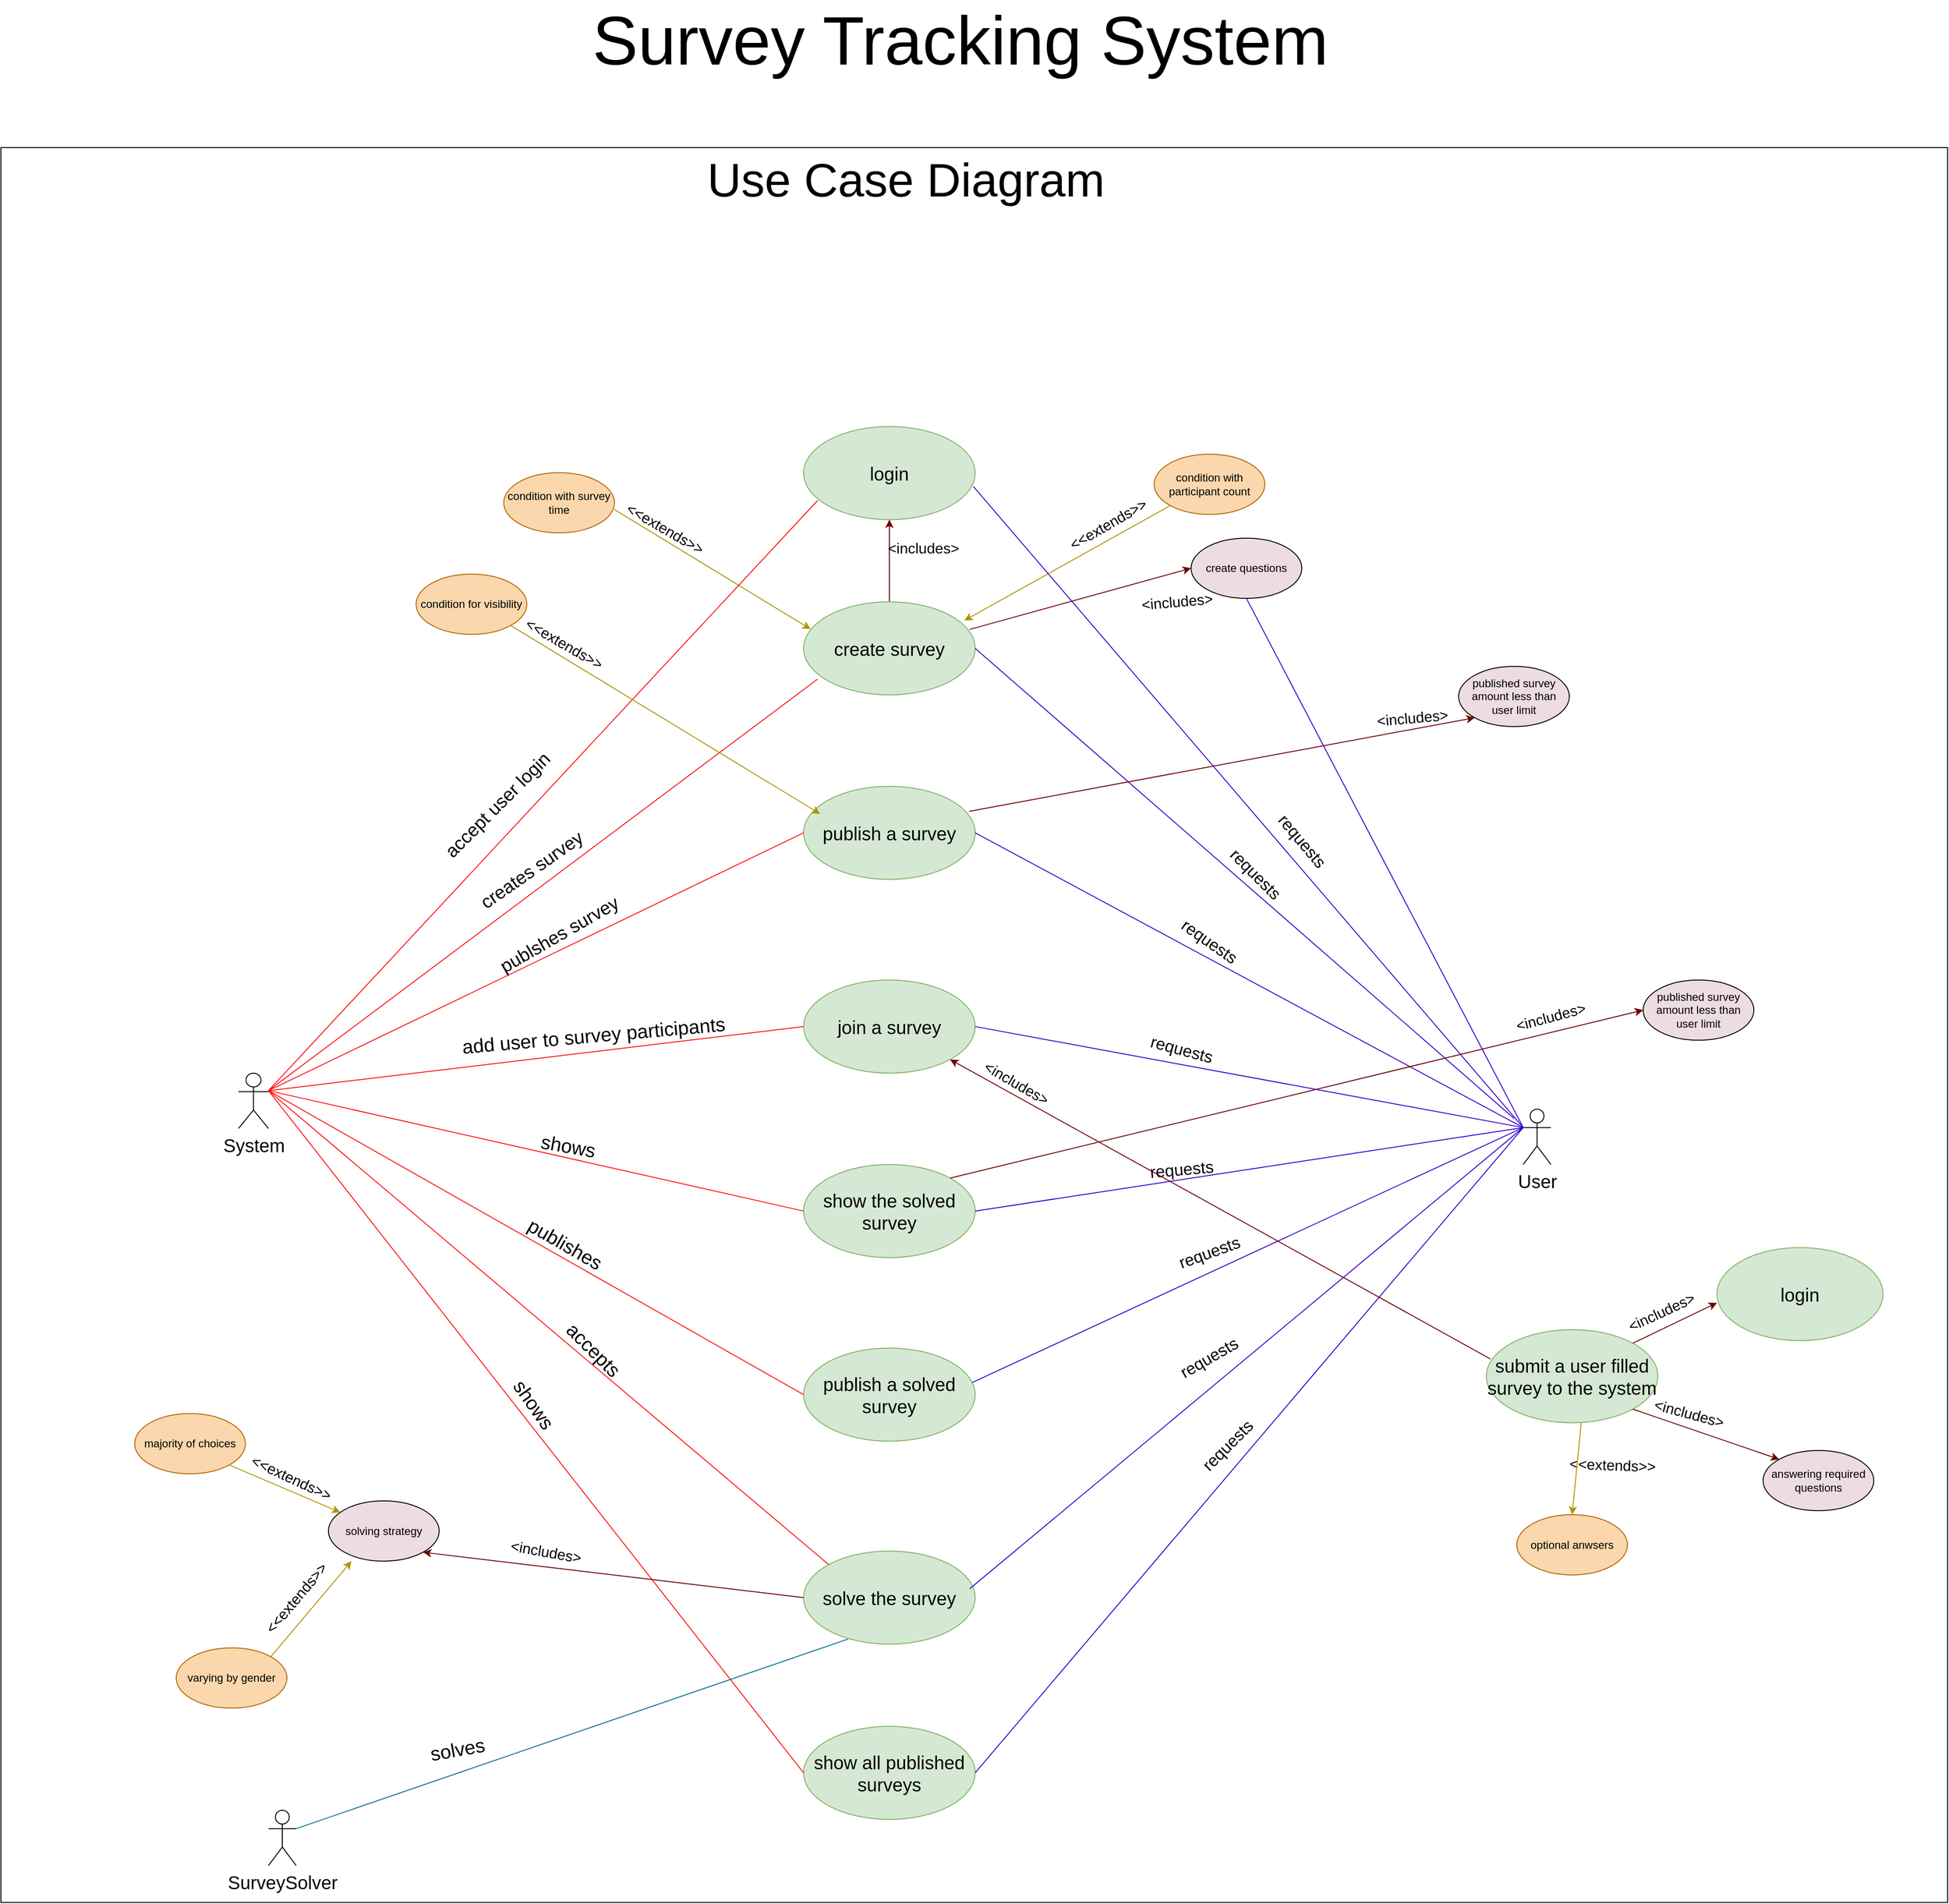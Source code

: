 <mxfile version="14.6.13" type="device"><diagram id="tJp6Q3jZht2qvNUr4CzY" name="Sayfa -1"><mxGraphModel dx="24427" dy="18613" grid="1" gridSize="10" guides="1" tooltips="1" connect="1" arrows="1" fold="1" page="0" pageScale="1" pageWidth="827" pageHeight="1169" background="none" math="0" shadow="0"><root><mxCell id="0"/><mxCell id="1" parent="0"/><mxCell id="GwNBW3jyYdf9xWcxUKSw-200" value="" style="rounded=0;whiteSpace=wrap;html=1;fontSize=20;" parent="1" vertex="1"><mxGeometry x="-17600" y="-14030" width="2110" height="1902.32" as="geometry"/></mxCell><mxCell id="JtRt4AZwp5KvkGr8meOX-150" value="User" style="shape=umlActor;verticalLabelPosition=bottom;verticalAlign=top;html=1;outlineConnect=0;fontSize=20;" parent="1" vertex="1"><mxGeometry x="-15950" y="-12987.68" width="30" height="60" as="geometry"/></mxCell><mxCell id="JtRt4AZwp5KvkGr8meOX-151" value="System" style="shape=umlActor;verticalLabelPosition=bottom;verticalAlign=top;html=1;outlineConnect=0;fontSize=20;" parent="1" vertex="1"><mxGeometry x="-17342.5" y="-13026.68" width="32.5" height="60" as="geometry"/></mxCell><mxCell id="JtRt4AZwp5KvkGr8meOX-152" value="SurveySolver" style="shape=umlActor;verticalLabelPosition=bottom;verticalAlign=top;html=1;outlineConnect=0;fontSize=20;" parent="1" vertex="1"><mxGeometry x="-17310" y="-12227.68" width="30" height="60" as="geometry"/></mxCell><mxCell id="JtRt4AZwp5KvkGr8meOX-154" value="login" style="ellipse;whiteSpace=wrap;html=1;fontSize=20;fillColor=#d5e8d4;strokeColor=#82b366;" parent="1" vertex="1"><mxGeometry x="-16730" y="-13727.68" width="186" height="101" as="geometry"/></mxCell><mxCell id="JtRt4AZwp5KvkGr8meOX-189" style="edgeStyle=orthogonalEdgeStyle;rounded=0;orthogonalLoop=1;jettySize=auto;html=1;entryX=0.5;entryY=1;entryDx=0;entryDy=0;strokeColor=#6F0000;fillColor=#a20025;" parent="1" source="JtRt4AZwp5KvkGr8meOX-157" target="JtRt4AZwp5KvkGr8meOX-154" edge="1"><mxGeometry relative="1" as="geometry"/></mxCell><mxCell id="JtRt4AZwp5KvkGr8meOX-157" value="create survey" style="ellipse;whiteSpace=wrap;html=1;fontSize=20;fillColor=#d5e8d4;strokeColor=#82b366;" parent="1" vertex="1"><mxGeometry x="-16730" y="-13537.68" width="186" height="101" as="geometry"/></mxCell><mxCell id="JtRt4AZwp5KvkGr8meOX-158" value="publish a survey" style="ellipse;whiteSpace=wrap;html=1;fontSize=20;fillColor=#d5e8d4;strokeColor=#82b366;" parent="1" vertex="1"><mxGeometry x="-16730" y="-13337.68" width="186" height="101" as="geometry"/></mxCell><mxCell id="JtRt4AZwp5KvkGr8meOX-159" value="join a survey" style="ellipse;whiteSpace=wrap;html=1;fontSize=20;fillColor=#d5e8d4;strokeColor=#82b366;" parent="1" vertex="1"><mxGeometry x="-16730" y="-13127.68" width="186" height="101" as="geometry"/></mxCell><mxCell id="JtRt4AZwp5KvkGr8meOX-160" value="show the solved survey" style="ellipse;whiteSpace=wrap;html=1;fontSize=20;fillColor=#d5e8d4;strokeColor=#82b366;" parent="1" vertex="1"><mxGeometry x="-16730" y="-12927.68" width="186" height="101" as="geometry"/></mxCell><mxCell id="JtRt4AZwp5KvkGr8meOX-161" value="publish a solved survey" style="ellipse;whiteSpace=wrap;html=1;fontSize=20;fillColor=#d5e8d4;strokeColor=#82b366;" parent="1" vertex="1"><mxGeometry x="-16730" y="-12728.68" width="186" height="101" as="geometry"/></mxCell><mxCell id="JtRt4AZwp5KvkGr8meOX-170" value="solve the survey" style="ellipse;whiteSpace=wrap;html=1;fontSize=20;fillColor=#d5e8d4;strokeColor=#82b366;" parent="1" vertex="1"><mxGeometry x="-16730" y="-12508.68" width="186" height="101" as="geometry"/></mxCell><mxCell id="JtRt4AZwp5KvkGr8meOX-172" value="show all published surveys" style="ellipse;whiteSpace=wrap;html=1;fontSize=20;fillColor=#d5e8d4;strokeColor=#82b366;" parent="1" vertex="1"><mxGeometry x="-16730" y="-12318.68" width="186" height="101" as="geometry"/></mxCell><mxCell id="JtRt4AZwp5KvkGr8meOX-175" value="accept user login" style="text;html=1;strokeColor=none;fillColor=none;align=center;verticalAlign=middle;whiteSpace=wrap;rounded=0;fontSize=20;rotation=-45;" parent="1" vertex="1"><mxGeometry x="-17187.5" y="-13327.68" width="250" height="20" as="geometry"/></mxCell><mxCell id="JtRt4AZwp5KvkGr8meOX-176" value="creates survey" style="text;html=1;strokeColor=none;fillColor=none;align=center;verticalAlign=middle;whiteSpace=wrap;rounded=0;fontSize=20;rotation=-35;" parent="1" vertex="1"><mxGeometry x="-17150" y="-13257.68" width="250" height="20" as="geometry"/></mxCell><mxCell id="JtRt4AZwp5KvkGr8meOX-177" value="publshes survey" style="text;html=1;strokeColor=none;fillColor=none;align=center;verticalAlign=middle;whiteSpace=wrap;rounded=0;fontSize=20;rotation=-30;" parent="1" vertex="1"><mxGeometry x="-17120" y="-13187.68" width="250" height="20" as="geometry"/></mxCell><mxCell id="JtRt4AZwp5KvkGr8meOX-178" value="add user to survey participants" style="text;html=1;strokeColor=none;fillColor=none;align=center;verticalAlign=middle;whiteSpace=wrap;rounded=0;fontSize=21;rotation=-5;" parent="1" vertex="1"><mxGeometry x="-17110" y="-13077.68" width="305" height="20" as="geometry"/></mxCell><mxCell id="JtRt4AZwp5KvkGr8meOX-179" value="accepts" style="text;html=1;strokeColor=none;fillColor=none;align=center;verticalAlign=middle;whiteSpace=wrap;rounded=0;fontSize=21;rotation=45;" parent="1" vertex="1"><mxGeometry x="-16999.98" y="-12736.68" width="84.96" height="20" as="geometry"/></mxCell><mxCell id="JtRt4AZwp5KvkGr8meOX-180" value="shows" style="text;html=1;strokeColor=none;fillColor=none;align=center;verticalAlign=middle;whiteSpace=wrap;rounded=0;fontSize=21;rotation=10;" parent="1" vertex="1"><mxGeometry x="-17004.96" y="-12957.68" width="40" height="20" as="geometry"/></mxCell><mxCell id="JtRt4AZwp5KvkGr8meOX-182" value="publishes" style="text;html=1;strokeColor=none;fillColor=none;align=center;verticalAlign=middle;whiteSpace=wrap;rounded=0;fontSize=21;rotation=30;" parent="1" vertex="1"><mxGeometry x="-17042.5" y="-12867.68" width="107.5" height="51.15" as="geometry"/></mxCell><mxCell id="JtRt4AZwp5KvkGr8meOX-186" value="shows" style="text;html=1;strokeColor=none;fillColor=none;align=center;verticalAlign=middle;whiteSpace=wrap;rounded=0;fontSize=21;rotation=55;" parent="1" vertex="1"><mxGeometry x="-17042.5" y="-12677.68" width="40" height="20" as="geometry"/></mxCell><mxCell id="JtRt4AZwp5KvkGr8meOX-188" value="requests" style="text;html=1;strokeColor=none;fillColor=none;align=center;verticalAlign=middle;whiteSpace=wrap;rounded=0;fontSize=18;rotation=50;" parent="1" vertex="1"><mxGeometry x="-16240" y="-13293.04" width="100" height="30.71" as="geometry"/></mxCell><mxCell id="JtRt4AZwp5KvkGr8meOX-190" value="&amp;lt;includes&amp;gt;" style="text;html=1;strokeColor=none;fillColor=none;align=center;verticalAlign=middle;whiteSpace=wrap;rounded=0;fontSize=16;" parent="1" vertex="1"><mxGeometry x="-16620" y="-13605.68" width="40" height="20" as="geometry"/></mxCell><mxCell id="JtRt4AZwp5KvkGr8meOX-191" value="create questions" style="ellipse;whiteSpace=wrap;html=1;fillColor=#EDDCE1;" parent="1" vertex="1"><mxGeometry x="-16310" y="-13606.68" width="120" height="65.36" as="geometry"/></mxCell><mxCell id="JtRt4AZwp5KvkGr8meOX-194" value="" style="endArrow=classic;html=1;fontSize=16;strokeColor=#6F0000;exitX=0.968;exitY=0.297;exitDx=0;exitDy=0;entryX=0;entryY=0.5;entryDx=0;entryDy=0;fillColor=#a20025;exitPerimeter=0;" parent="1" source="JtRt4AZwp5KvkGr8meOX-157" target="JtRt4AZwp5KvkGr8meOX-191" edge="1"><mxGeometry width="50" height="50" relative="1" as="geometry"><mxPoint x="-16610" y="-13267.68" as="sourcePoint"/><mxPoint x="-16560" y="-13317.68" as="targetPoint"/></mxGeometry></mxCell><mxCell id="JtRt4AZwp5KvkGr8meOX-195" value="&amp;lt;includes&amp;gt;" style="text;html=1;strokeColor=none;fillColor=none;align=center;verticalAlign=middle;whiteSpace=wrap;rounded=0;fontSize=16;rotation=-5;" parent="1" vertex="1"><mxGeometry x="-16345" y="-13547.68" width="40" height="20" as="geometry"/></mxCell><mxCell id="JtRt4AZwp5KvkGr8meOX-197" value="condition with participant count" style="ellipse;whiteSpace=wrap;html=1;fillColor=#fad7ac;strokeColor=#b46504;" parent="1" vertex="1"><mxGeometry x="-16350" y="-13697.68" width="120" height="65.36" as="geometry"/></mxCell><mxCell id="JtRt4AZwp5KvkGr8meOX-198" value="condition with survey time" style="ellipse;whiteSpace=wrap;html=1;fillColor=#fad7ac;strokeColor=#b46504;" parent="1" vertex="1"><mxGeometry x="-17055" y="-13677.68" width="120" height="65.36" as="geometry"/></mxCell><mxCell id="JtRt4AZwp5KvkGr8meOX-199" value="" style="endArrow=classic;html=1;fontSize=16;strokeColor=#B09500;entryX=0.041;entryY=0.294;entryDx=0;entryDy=0;entryPerimeter=0;fillColor=#e3c800;" parent="1" target="JtRt4AZwp5KvkGr8meOX-157" edge="1"><mxGeometry width="50" height="50" relative="1" as="geometry"><mxPoint x="-16935" y="-13637.68" as="sourcePoint"/><mxPoint x="-16580" y="-13427.68" as="targetPoint"/></mxGeometry></mxCell><mxCell id="JtRt4AZwp5KvkGr8meOX-200" value="" style="endArrow=classic;html=1;fontSize=16;strokeColor=#B09500;exitX=0;exitY=1;exitDx=0;exitDy=0;fillColor=#e3c800;entryX=0.937;entryY=0.201;entryDx=0;entryDy=0;entryPerimeter=0;" parent="1" source="JtRt4AZwp5KvkGr8meOX-197" target="JtRt4AZwp5KvkGr8meOX-157" edge="1"><mxGeometry width="50" height="50" relative="1" as="geometry"><mxPoint x="-16925.0" y="-13635" as="sourcePoint"/><mxPoint x="-16580" y="-13527.68" as="targetPoint"/></mxGeometry></mxCell><mxCell id="JtRt4AZwp5KvkGr8meOX-202" value="&amp;lt;&amp;lt;extends&amp;gt;&amp;gt;" style="text;html=1;strokeColor=none;fillColor=none;align=center;verticalAlign=middle;whiteSpace=wrap;rounded=0;fontSize=16;rotation=-30;" parent="1" vertex="1"><mxGeometry x="-16440" y="-13632.32" width="80" height="20" as="geometry"/></mxCell><mxCell id="JtRt4AZwp5KvkGr8meOX-203" value="&amp;lt;&amp;lt;extends&amp;gt;&amp;gt;" style="text;html=1;strokeColor=none;fillColor=none;align=center;verticalAlign=middle;whiteSpace=wrap;rounded=0;fontSize=16;rotation=30;" parent="1" vertex="1"><mxGeometry x="-16920" y="-13626.68" width="80" height="20" as="geometry"/></mxCell><mxCell id="JtRt4AZwp5KvkGr8meOX-204" value="requests" style="text;html=1;strokeColor=none;fillColor=none;align=center;verticalAlign=middle;whiteSpace=wrap;rounded=0;fontSize=18;rotation=45;" parent="1" vertex="1"><mxGeometry x="-16290" y="-13257.68" width="100" height="30.71" as="geometry"/></mxCell><mxCell id="JtRt4AZwp5KvkGr8meOX-205" value="" style="endArrow=none;html=1;fontSize=18;strokeColor=#FF1212;entryX=0.082;entryY=0.794;entryDx=0;entryDy=0;entryPerimeter=0;" parent="1" target="JtRt4AZwp5KvkGr8meOX-154" edge="1"><mxGeometry width="50" height="50" relative="1" as="geometry"><mxPoint x="-17310" y="-13007.68" as="sourcePoint"/><mxPoint x="-17260" y="-13057.68" as="targetPoint"/></mxGeometry></mxCell><mxCell id="JtRt4AZwp5KvkGr8meOX-206" value="" style="endArrow=none;html=1;fontSize=18;strokeColor=#FF1212;entryX=0.082;entryY=0.83;entryDx=0;entryDy=0;entryPerimeter=0;" parent="1" target="JtRt4AZwp5KvkGr8meOX-157" edge="1"><mxGeometry width="50" height="50" relative="1" as="geometry"><mxPoint x="-17310" y="-13007.68" as="sourcePoint"/><mxPoint x="-16704.748" y="-13637.486" as="targetPoint"/></mxGeometry></mxCell><mxCell id="JtRt4AZwp5KvkGr8meOX-207" value="" style="endArrow=none;html=1;fontSize=18;strokeColor=#FF1212;entryX=0;entryY=0.5;entryDx=0;entryDy=0;" parent="1" target="JtRt4AZwp5KvkGr8meOX-158" edge="1"><mxGeometry width="50" height="50" relative="1" as="geometry"><mxPoint x="-17310" y="-13007.68" as="sourcePoint"/><mxPoint x="-16704.748" y="-13443.85" as="targetPoint"/></mxGeometry></mxCell><mxCell id="JtRt4AZwp5KvkGr8meOX-208" value="" style="endArrow=none;html=1;fontSize=18;strokeColor=#FF1212;entryX=0;entryY=0.5;entryDx=0;entryDy=0;" parent="1" target="JtRt4AZwp5KvkGr8meOX-159" edge="1"><mxGeometry width="50" height="50" relative="1" as="geometry"><mxPoint x="-17310" y="-13007.68" as="sourcePoint"/><mxPoint x="-16720" y="-13277.18" as="targetPoint"/></mxGeometry></mxCell><mxCell id="JtRt4AZwp5KvkGr8meOX-209" value="" style="endArrow=none;html=1;fontSize=18;strokeColor=#FF1212;entryX=0;entryY=0.5;entryDx=0;entryDy=0;" parent="1" target="JtRt4AZwp5KvkGr8meOX-160" edge="1"><mxGeometry width="50" height="50" relative="1" as="geometry"><mxPoint x="-17310" y="-13007.68" as="sourcePoint"/><mxPoint x="-16720" y="-13067.18" as="targetPoint"/></mxGeometry></mxCell><mxCell id="JtRt4AZwp5KvkGr8meOX-210" value="" style="endArrow=none;html=1;fontSize=18;strokeColor=#FF1212;entryX=0;entryY=0.5;entryDx=0;entryDy=0;" parent="1" target="JtRt4AZwp5KvkGr8meOX-161" edge="1"><mxGeometry width="50" height="50" relative="1" as="geometry"><mxPoint x="-17310" y="-13007.68" as="sourcePoint"/><mxPoint x="-16740" y="-12687.68" as="targetPoint"/></mxGeometry></mxCell><mxCell id="JtRt4AZwp5KvkGr8meOX-211" value="" style="endArrow=none;html=1;fontSize=18;strokeColor=#FF1212;entryX=0;entryY=0;entryDx=0;entryDy=0;" parent="1" target="JtRt4AZwp5KvkGr8meOX-170" edge="1"><mxGeometry width="50" height="50" relative="1" as="geometry"><mxPoint x="-17310" y="-13007.68" as="sourcePoint"/><mxPoint x="-16720" y="-12668.18" as="targetPoint"/></mxGeometry></mxCell><mxCell id="JtRt4AZwp5KvkGr8meOX-212" value="" style="endArrow=none;html=1;fontSize=18;strokeColor=#FF1212;entryX=0;entryY=0.5;entryDx=0;entryDy=0;" parent="1" target="JtRt4AZwp5KvkGr8meOX-172" edge="1"><mxGeometry width="50" height="50" relative="1" as="geometry"><mxPoint x="-17310" y="-13007.68" as="sourcePoint"/><mxPoint x="-16720" y="-12448.18" as="targetPoint"/></mxGeometry></mxCell><mxCell id="JtRt4AZwp5KvkGr8meOX-213" value="" style="endArrow=none;html=1;fontSize=18;strokeColor=#3700CC;exitX=0;exitY=0.333;exitDx=0;exitDy=0;exitPerimeter=0;fillColor=#6a00ff;entryX=0.5;entryY=1;entryDx=0;entryDy=0;" parent="1" source="JtRt4AZwp5KvkGr8meOX-150" target="JtRt4AZwp5KvkGr8meOX-191" edge="1"><mxGeometry width="50" height="50" relative="1" as="geometry"><mxPoint x="-17300" y="-12997.68" as="sourcePoint"/><mxPoint x="-16160" y="-13507.68" as="targetPoint"/></mxGeometry></mxCell><mxCell id="JtRt4AZwp5KvkGr8meOX-214" value="" style="endArrow=none;html=1;fontSize=18;strokeColor=#3700CC;fillColor=#6a00ff;" parent="1" edge="1"><mxGeometry width="50" height="50" relative="1" as="geometry"><mxPoint x="-15950" y="-12967.68" as="sourcePoint"/><mxPoint x="-16546" y="-13662.68" as="targetPoint"/></mxGeometry></mxCell><mxCell id="JtRt4AZwp5KvkGr8meOX-215" value="" style="endArrow=none;html=1;fontSize=18;strokeColor=#3700CC;fillColor=#6a00ff;entryX=1;entryY=0.5;entryDx=0;entryDy=0;" parent="1" target="JtRt4AZwp5KvkGr8meOX-157" edge="1"><mxGeometry width="50" height="50" relative="1" as="geometry"><mxPoint x="-15960" y="-12977.68" as="sourcePoint"/><mxPoint x="-16540" y="-13657.68" as="targetPoint"/></mxGeometry></mxCell><mxCell id="JtRt4AZwp5KvkGr8meOX-216" value="" style="endArrow=none;html=1;fontSize=18;strokeColor=#3700CC;fillColor=#6a00ff;entryX=1;entryY=0.5;entryDx=0;entryDy=0;" parent="1" target="JtRt4AZwp5KvkGr8meOX-158" edge="1"><mxGeometry width="50" height="50" relative="1" as="geometry"><mxPoint x="-15950" y="-12967.68" as="sourcePoint"/><mxPoint x="-16534" y="-13477.18" as="targetPoint"/></mxGeometry></mxCell><mxCell id="JtRt4AZwp5KvkGr8meOX-217" value="requests" style="text;html=1;strokeColor=none;fillColor=none;align=center;verticalAlign=middle;whiteSpace=wrap;rounded=0;fontSize=18;rotation=35;" parent="1" vertex="1"><mxGeometry x="-16340" y="-13184.68" width="100" height="30.71" as="geometry"/></mxCell><mxCell id="JtRt4AZwp5KvkGr8meOX-219" value="condition for visibility" style="ellipse;whiteSpace=wrap;html=1;fillColor=#fad7ac;strokeColor=#b46504;" parent="1" vertex="1"><mxGeometry x="-17150" y="-13567.68" width="120" height="65.36" as="geometry"/></mxCell><mxCell id="JtRt4AZwp5KvkGr8meOX-220" value="" style="endArrow=classic;html=1;fontSize=16;strokeColor=#B09500;fillColor=#e3c800;exitX=1;exitY=1;exitDx=0;exitDy=0;" parent="1" source="JtRt4AZwp5KvkGr8meOX-219" edge="1"><mxGeometry width="50" height="50" relative="1" as="geometry"><mxPoint x="-16925" y="-13627.68" as="sourcePoint"/><mxPoint x="-16712" y="-13307.68" as="targetPoint"/></mxGeometry></mxCell><mxCell id="JtRt4AZwp5KvkGr8meOX-221" value="&amp;lt;&amp;lt;extends&amp;gt;&amp;gt;" style="text;html=1;strokeColor=none;fillColor=none;align=center;verticalAlign=middle;whiteSpace=wrap;rounded=0;fontSize=16;rotation=30;" parent="1" vertex="1"><mxGeometry x="-17028.75" y="-13502.32" width="80" height="20" as="geometry"/></mxCell><mxCell id="JtRt4AZwp5KvkGr8meOX-222" value="published survey amount less than user limit" style="ellipse;whiteSpace=wrap;html=1;fillColor=#EDDCE1;" parent="1" vertex="1"><mxGeometry x="-16020" y="-13467.68" width="120" height="65.36" as="geometry"/></mxCell><mxCell id="JtRt4AZwp5KvkGr8meOX-223" value="" style="endArrow=classic;html=1;fontSize=16;strokeColor=#6F0000;exitX=0.966;exitY=0.269;exitDx=0;exitDy=0;entryX=0;entryY=1;entryDx=0;entryDy=0;fillColor=#a20025;exitPerimeter=0;" parent="1" source="JtRt4AZwp5KvkGr8meOX-158" target="JtRt4AZwp5KvkGr8meOX-222" edge="1"><mxGeometry width="50" height="50" relative="1" as="geometry"><mxPoint x="-16539.952" y="-13497.683" as="sourcePoint"/><mxPoint x="-16300.0" y="-13564" as="targetPoint"/></mxGeometry></mxCell><mxCell id="JtRt4AZwp5KvkGr8meOX-224" value="&amp;lt;includes&amp;gt;" style="text;html=1;strokeColor=none;fillColor=none;align=center;verticalAlign=middle;whiteSpace=wrap;rounded=0;fontSize=16;rotation=-5;" parent="1" vertex="1"><mxGeometry x="-16090" y="-13422.32" width="40" height="20" as="geometry"/></mxCell><mxCell id="JtRt4AZwp5KvkGr8meOX-225" value="" style="endArrow=none;html=1;fontSize=18;strokeColor=#3700CC;fillColor=#6a00ff;entryX=1;entryY=0.5;entryDx=0;entryDy=0;" parent="1" target="JtRt4AZwp5KvkGr8meOX-159" edge="1"><mxGeometry width="50" height="50" relative="1" as="geometry"><mxPoint x="-15950" y="-12967.68" as="sourcePoint"/><mxPoint x="-16534" y="-13277.18" as="targetPoint"/></mxGeometry></mxCell><mxCell id="JtRt4AZwp5KvkGr8meOX-226" value="requests" style="text;html=1;strokeColor=none;fillColor=none;align=center;verticalAlign=middle;whiteSpace=wrap;rounded=0;fontSize=18;rotation=15;" parent="1" vertex="1"><mxGeometry x="-16370" y="-13067.68" width="100" height="30.71" as="geometry"/></mxCell><mxCell id="JtRt4AZwp5KvkGr8meOX-227" value="published survey amount less than user limit" style="ellipse;whiteSpace=wrap;html=1;fillColor=#EDDCE1;" parent="1" vertex="1"><mxGeometry x="-15820" y="-13127.68" width="120" height="65.36" as="geometry"/></mxCell><mxCell id="JtRt4AZwp5KvkGr8meOX-228" value="" style="endArrow=classic;html=1;fontSize=16;strokeColor=#6F0000;fillColor=#a20025;exitX=1;exitY=0;exitDx=0;exitDy=0;entryX=0;entryY=0.5;entryDx=0;entryDy=0;" parent="1" source="JtRt4AZwp5KvkGr8meOX-160" target="JtRt4AZwp5KvkGr8meOX-227" edge="1"><mxGeometry width="50" height="50" relative="1" as="geometry"><mxPoint x="-16430" y="-12787.68" as="sourcePoint"/><mxPoint x="-16340" y="-12947.68" as="targetPoint"/></mxGeometry></mxCell><mxCell id="JtRt4AZwp5KvkGr8meOX-229" value="&amp;lt;includes&amp;gt;" style="text;html=1;strokeColor=none;fillColor=none;align=center;verticalAlign=middle;whiteSpace=wrap;rounded=0;fontSize=16;rotation=-15;" parent="1" vertex="1"><mxGeometry x="-15940" y="-13097.68" width="40" height="20" as="geometry"/></mxCell><mxCell id="JtRt4AZwp5KvkGr8meOX-230" value="" style="endArrow=none;html=1;fontSize=18;strokeColor=#3700CC;fillColor=#6a00ff;entryX=1;entryY=0.5;entryDx=0;entryDy=0;" parent="1" target="JtRt4AZwp5KvkGr8meOX-160" edge="1"><mxGeometry width="50" height="50" relative="1" as="geometry"><mxPoint x="-15950" y="-12967.68" as="sourcePoint"/><mxPoint x="-16534" y="-13067.18" as="targetPoint"/></mxGeometry></mxCell><mxCell id="JtRt4AZwp5KvkGr8meOX-231" value="" style="endArrow=none;html=1;fontSize=18;strokeColor=#3700CC;fillColor=#6a00ff;entryX=0.983;entryY=0.37;entryDx=0;entryDy=0;entryPerimeter=0;" parent="1" target="JtRt4AZwp5KvkGr8meOX-161" edge="1"><mxGeometry width="50" height="50" relative="1" as="geometry"><mxPoint x="-15950" y="-12967.68" as="sourcePoint"/><mxPoint x="-16550" y="-12677.68" as="targetPoint"/></mxGeometry></mxCell><mxCell id="JtRt4AZwp5KvkGr8meOX-232" value="" style="endArrow=none;html=1;fontSize=18;strokeColor=#3700CC;fillColor=#6a00ff;" parent="1" edge="1"><mxGeometry width="50" height="50" relative="1" as="geometry"><mxPoint x="-15950" y="-12967.68" as="sourcePoint"/><mxPoint x="-16550" y="-12467.68" as="targetPoint"/></mxGeometry></mxCell><mxCell id="JtRt4AZwp5KvkGr8meOX-233" value="" style="endArrow=none;html=1;fontSize=18;strokeColor=#3700CC;fillColor=#6a00ff;entryX=1;entryY=0.5;entryDx=0;entryDy=0;" parent="1" target="JtRt4AZwp5KvkGr8meOX-172" edge="1"><mxGeometry width="50" height="50" relative="1" as="geometry"><mxPoint x="-15950" y="-12967.68" as="sourcePoint"/><mxPoint x="-16540" y="-12457.68" as="targetPoint"/></mxGeometry></mxCell><mxCell id="JtRt4AZwp5KvkGr8meOX-234" value="requests" style="text;html=1;strokeColor=none;fillColor=none;align=center;verticalAlign=middle;whiteSpace=wrap;rounded=0;fontSize=18;rotation=-5;" parent="1" vertex="1"><mxGeometry x="-16370" y="-12937.68" width="100" height="30.71" as="geometry"/></mxCell><mxCell id="JtRt4AZwp5KvkGr8meOX-235" value="requests" style="text;html=1;strokeColor=none;fillColor=none;align=center;verticalAlign=middle;whiteSpace=wrap;rounded=0;fontSize=18;rotation=-20;" parent="1" vertex="1"><mxGeometry x="-16340" y="-12847.68" width="100" height="30.71" as="geometry"/></mxCell><mxCell id="JtRt4AZwp5KvkGr8meOX-236" value="requests" style="text;html=1;strokeColor=none;fillColor=none;align=center;verticalAlign=middle;whiteSpace=wrap;rounded=0;fontSize=18;rotation=-30;" parent="1" vertex="1"><mxGeometry x="-16340" y="-12733.04" width="100" height="30.71" as="geometry"/></mxCell><mxCell id="JtRt4AZwp5KvkGr8meOX-237" value="requests" style="text;html=1;strokeColor=none;fillColor=none;align=center;verticalAlign=middle;whiteSpace=wrap;rounded=0;fontSize=18;rotation=-45;" parent="1" vertex="1"><mxGeometry x="-16320" y="-12638.39" width="100" height="30.71" as="geometry"/></mxCell><mxCell id="JtRt4AZwp5KvkGr8meOX-240" value="submit a user filled survey to the system" style="ellipse;whiteSpace=wrap;html=1;fontSize=20;fillColor=#d5e8d4;strokeColor=#82b366;" parent="1" vertex="1"><mxGeometry x="-15990" y="-12748.68" width="186" height="101" as="geometry"/></mxCell><mxCell id="JtRt4AZwp5KvkGr8meOX-241" value="" style="endArrow=classic;html=1;fontSize=16;strokeColor=#6F0000;fillColor=#a20025;exitX=0.024;exitY=0.315;exitDx=0;exitDy=0;entryX=1;entryY=1;entryDx=0;entryDy=0;exitPerimeter=0;" parent="1" source="JtRt4AZwp5KvkGr8meOX-240" target="JtRt4AZwp5KvkGr8meOX-159" edge="1"><mxGeometry width="50" height="50" relative="1" as="geometry"><mxPoint x="-16561.267" y="-12902.904" as="sourcePoint"/><mxPoint x="-15810.0" y="-13085" as="targetPoint"/></mxGeometry></mxCell><mxCell id="JtRt4AZwp5KvkGr8meOX-242" value="&amp;lt;includes&amp;gt;" style="text;html=1;strokeColor=none;fillColor=none;align=center;verticalAlign=middle;whiteSpace=wrap;rounded=0;fontSize=16;rotation=30;" parent="1" vertex="1"><mxGeometry x="-16544" y="-13026.68" width="90" height="21.61" as="geometry"/></mxCell><mxCell id="JtRt4AZwp5KvkGr8meOX-243" value="" style="endArrow=classic;html=1;fontSize=16;strokeColor=#6F0000;fillColor=#a20025;exitX=1;exitY=0;exitDx=0;exitDy=0;" parent="1" source="JtRt4AZwp5KvkGr8meOX-240" edge="1"><mxGeometry width="50" height="50" relative="1" as="geometry"><mxPoint x="-15840" y="-12747.68" as="sourcePoint"/><mxPoint x="-15740" y="-12777.68" as="targetPoint"/></mxGeometry></mxCell><mxCell id="JtRt4AZwp5KvkGr8meOX-245" value="login" style="ellipse;whiteSpace=wrap;html=1;fontSize=20;fillColor=#d5e8d4;strokeColor=#82b366;" parent="1" vertex="1"><mxGeometry x="-15740" y="-12837.68" width="180" height="101" as="geometry"/></mxCell><mxCell id="JtRt4AZwp5KvkGr8meOX-246" value="&amp;lt;includes&amp;gt;" style="text;html=1;strokeColor=none;fillColor=none;align=center;verticalAlign=middle;whiteSpace=wrap;rounded=0;fontSize=16;rotation=-25;" parent="1" vertex="1"><mxGeometry x="-15820" y="-12777.68" width="40" height="20" as="geometry"/></mxCell><mxCell id="JtRt4AZwp5KvkGr8meOX-247" value="" style="endArrow=classic;html=1;fontSize=16;strokeColor=#6F0000;fillColor=#a20025;exitX=1;exitY=1;exitDx=0;exitDy=0;entryX=0;entryY=0;entryDx=0;entryDy=0;" parent="1" source="JtRt4AZwp5KvkGr8meOX-240" target="JtRt4AZwp5KvkGr8meOX-248" edge="1"><mxGeometry width="50" height="50" relative="1" as="geometry"><mxPoint x="-15821.267" y="-12723.904" as="sourcePoint"/><mxPoint x="-15750" y="-12607.68" as="targetPoint"/></mxGeometry></mxCell><mxCell id="JtRt4AZwp5KvkGr8meOX-248" value="answering required questions" style="ellipse;whiteSpace=wrap;html=1;fillColor=#EDDCE1;" parent="1" vertex="1"><mxGeometry x="-15690" y="-12617.68" width="120" height="65.36" as="geometry"/></mxCell><mxCell id="JtRt4AZwp5KvkGr8meOX-249" value="&amp;lt;includes&amp;gt;" style="text;html=1;strokeColor=none;fillColor=none;align=center;verticalAlign=middle;whiteSpace=wrap;rounded=0;fontSize=16;rotation=15;" parent="1" vertex="1"><mxGeometry x="-15790" y="-12667.68" width="40" height="20" as="geometry"/></mxCell><mxCell id="JtRt4AZwp5KvkGr8meOX-250" value="optional anwsers" style="ellipse;whiteSpace=wrap;html=1;fillColor=#fad7ac;strokeColor=#b46504;" parent="1" vertex="1"><mxGeometry x="-15957" y="-12548.04" width="120" height="65.36" as="geometry"/></mxCell><mxCell id="JtRt4AZwp5KvkGr8meOX-251" value="&amp;lt;&amp;lt;extends&amp;gt;&amp;gt;" style="text;html=1;strokeColor=none;fillColor=none;align=center;verticalAlign=middle;whiteSpace=wrap;rounded=0;fontSize=16;rotation=2;" parent="1" vertex="1"><mxGeometry x="-15893.25" y="-12612.32" width="80" height="20" as="geometry"/></mxCell><mxCell id="JtRt4AZwp5KvkGr8meOX-252" value="" style="endArrow=classic;html=1;fontSize=16;strokeColor=#B09500;exitX=0;exitY=1;exitDx=0;exitDy=0;fillColor=#e3c800;entryX=0.5;entryY=0;entryDx=0;entryDy=0;" parent="1" target="JtRt4AZwp5KvkGr8meOX-250" edge="1"><mxGeometry width="50" height="50" relative="1" as="geometry"><mxPoint x="-15887.15" y="-12647.376" as="sourcePoint"/><mxPoint x="-16109.998" y="-12522.619" as="targetPoint"/></mxGeometry></mxCell><mxCell id="JtRt4AZwp5KvkGr8meOX-253" value="" style="endArrow=none;html=1;fontSize=18;strokeColor=#10739e;entryX=0.258;entryY=0.946;entryDx=0;entryDy=0;exitX=1;exitY=0.333;exitDx=0;exitDy=0;exitPerimeter=0;fillColor=#b1ddf0;entryPerimeter=0;" parent="1" source="JtRt4AZwp5KvkGr8meOX-152" target="JtRt4AZwp5KvkGr8meOX-170" edge="1"><mxGeometry width="50" height="50" relative="1" as="geometry"><mxPoint x="-17300" y="-12997.68" as="sourcePoint"/><mxPoint x="-16720.0" y="-12258.18" as="targetPoint"/></mxGeometry></mxCell><mxCell id="JtRt4AZwp5KvkGr8meOX-254" value="solves" style="text;html=1;strokeColor=none;fillColor=none;align=center;verticalAlign=middle;whiteSpace=wrap;rounded=0;fontSize=21;rotation=-10;" parent="1" vertex="1"><mxGeometry x="-17125" y="-12307.68" width="40" height="27.99" as="geometry"/></mxCell><mxCell id="JtRt4AZwp5KvkGr8meOX-255" value="" style="endArrow=classic;html=1;fontSize=16;strokeColor=#6F0000;fillColor=#a20025;exitX=0;exitY=0.5;exitDx=0;exitDy=0;entryX=1;entryY=1;entryDx=0;entryDy=0;" parent="1" source="JtRt4AZwp5KvkGr8meOX-170" target="JtRt4AZwp5KvkGr8meOX-257" edge="1"><mxGeometry width="50" height="50" relative="1" as="geometry"><mxPoint x="-16680" y="-12427.68" as="sourcePoint"/><mxPoint x="-17140" y="-12467.68" as="targetPoint"/></mxGeometry></mxCell><mxCell id="JtRt4AZwp5KvkGr8meOX-256" value="&amp;lt;includes&amp;gt;" style="text;html=1;strokeColor=none;fillColor=none;align=center;verticalAlign=middle;whiteSpace=wrap;rounded=0;fontSize=16;rotation=10;" parent="1" vertex="1"><mxGeometry x="-17028.75" y="-12517.68" width="40" height="20" as="geometry"/></mxCell><mxCell id="JtRt4AZwp5KvkGr8meOX-257" value="solving strategy" style="ellipse;whiteSpace=wrap;html=1;fillColor=#EDDCE1;" parent="1" vertex="1"><mxGeometry x="-17245" y="-12563.04" width="120" height="65.36" as="geometry"/></mxCell><mxCell id="JtRt4AZwp5KvkGr8meOX-258" value="majority of choices" style="ellipse;whiteSpace=wrap;html=1;fillColor=#fad7ac;strokeColor=#b46504;" parent="1" vertex="1"><mxGeometry x="-17455" y="-12657.68" width="120" height="65.36" as="geometry"/></mxCell><mxCell id="JtRt4AZwp5KvkGr8meOX-259" value="varying by gender" style="ellipse;whiteSpace=wrap;html=1;fillColor=#fad7ac;strokeColor=#b46504;" parent="1" vertex="1"><mxGeometry x="-17410" y="-12403.68" width="120" height="65.36" as="geometry"/></mxCell><mxCell id="JtRt4AZwp5KvkGr8meOX-260" value="" style="endArrow=classic;html=1;fontSize=16;strokeColor=#B09500;exitX=1;exitY=1;exitDx=0;exitDy=0;fillColor=#e3c800;" parent="1" source="JtRt4AZwp5KvkGr8meOX-258" target="JtRt4AZwp5KvkGr8meOX-257" edge="1"><mxGeometry width="50" height="50" relative="1" as="geometry"><mxPoint x="-17292.65" y="-12557.016" as="sourcePoint"/><mxPoint x="-17302.5" y="-12457.68" as="targetPoint"/></mxGeometry></mxCell><mxCell id="JtRt4AZwp5KvkGr8meOX-262" value="" style="endArrow=classic;html=1;fontSize=16;strokeColor=#B09500;exitX=1;exitY=0;exitDx=0;exitDy=0;fillColor=#e3c800;" parent="1" source="JtRt4AZwp5KvkGr8meOX-259" edge="1"><mxGeometry width="50" height="50" relative="1" as="geometry"><mxPoint x="-17342.457" y="-12591.956" as="sourcePoint"/><mxPoint x="-17220" y="-12497.68" as="targetPoint"/></mxGeometry></mxCell><mxCell id="JtRt4AZwp5KvkGr8meOX-263" value="&amp;lt;&amp;lt;extends&amp;gt;&amp;gt;" style="text;html=1;strokeColor=none;fillColor=none;align=center;verticalAlign=middle;whiteSpace=wrap;rounded=0;fontSize=16;rotation=25;" parent="1" vertex="1"><mxGeometry x="-17325" y="-12597.68" width="80" height="20" as="geometry"/></mxCell><mxCell id="JtRt4AZwp5KvkGr8meOX-264" value="&amp;lt;&amp;lt;extends&amp;gt;&amp;gt;" style="text;html=1;strokeColor=none;fillColor=none;align=center;verticalAlign=middle;whiteSpace=wrap;rounded=0;fontSize=16;rotation=-50;" parent="1" vertex="1"><mxGeometry x="-17320" y="-12468.18" width="80" height="20" as="geometry"/></mxCell><mxCell id="JtRt4AZwp5KvkGr8meOX-265" value="Survey Tracking System" style="text;html=1;strokeColor=none;fillColor=none;align=center;verticalAlign=middle;whiteSpace=wrap;rounded=0;fontSize=74;" parent="1" vertex="1"><mxGeometry x="-16970" y="-14180" width="820" height="70" as="geometry"/></mxCell><mxCell id="JtRt4AZwp5KvkGr8meOX-267" value="Use Case Diagram" style="text;html=1;strokeColor=none;fillColor=none;align=center;verticalAlign=middle;whiteSpace=wrap;rounded=0;fontSize=51;" parent="1" vertex="1"><mxGeometry x="-17028.75" y="-14030" width="820" height="70" as="geometry"/></mxCell></root></mxGraphModel></diagram></mxfile>